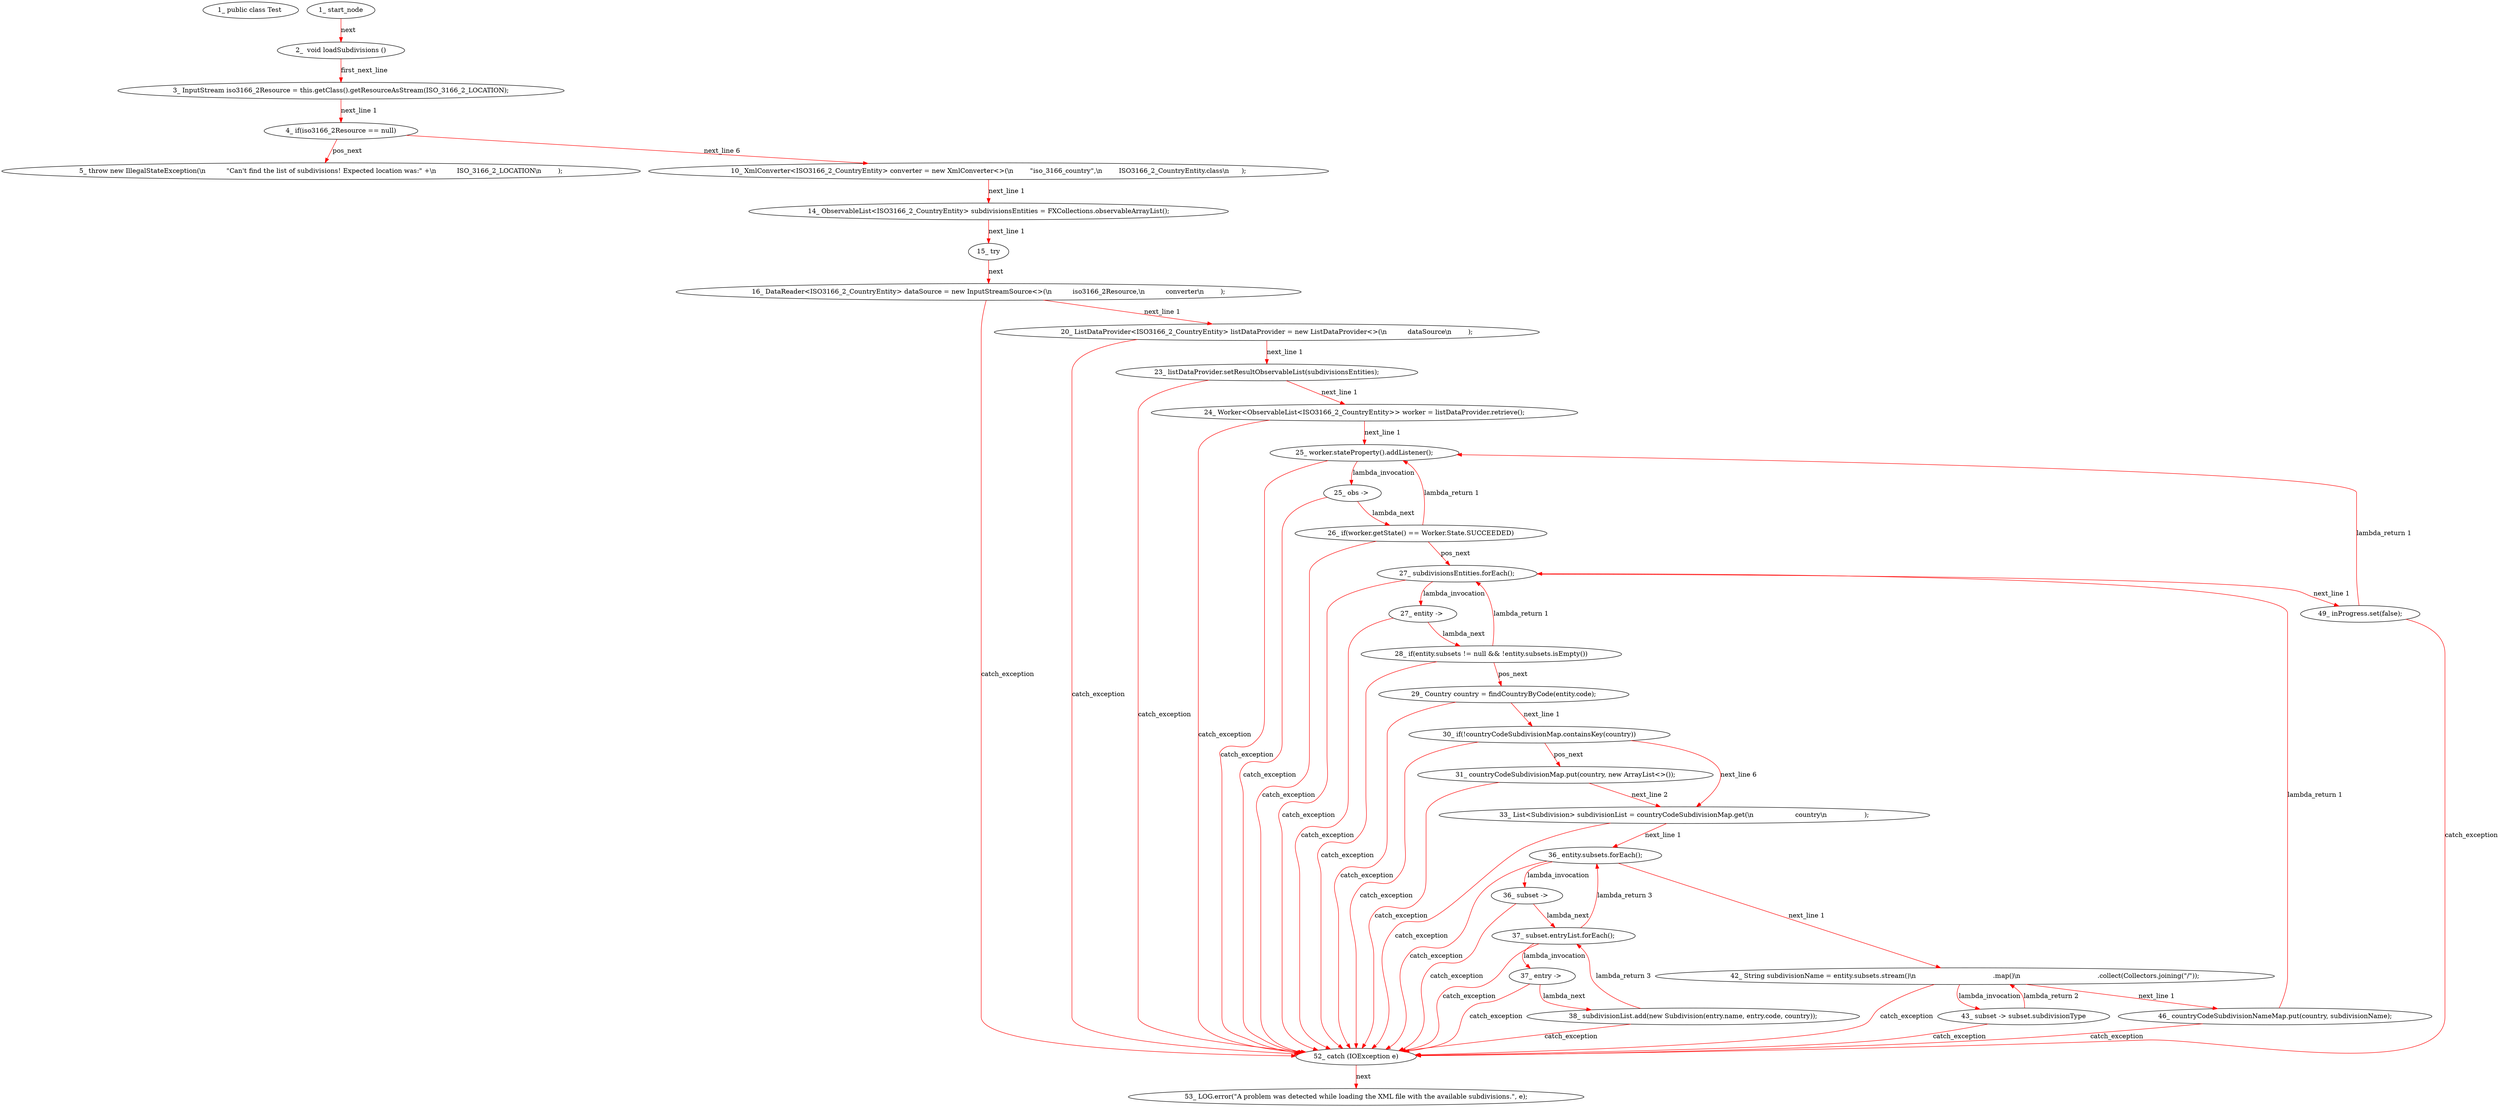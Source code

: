 digraph  {
6 [label="1_\ public\ class\ Test\ ", type_label=class_declaration];
10 [label="2_\ \ void\ loadSubdivisions\ \(\)", type_label=method_declaration];
15 [label="3_\ InputStream\ iso3166_2Resource\ =\ this\.getClass\(\)\.getResourceAsStream\(ISO_3166_2_LOCATION\);", type_label=expression_statement];
27 [label="4_\ if\(iso3166_2Resource\ ==\ null\)", type_label=if];
33 [label="5_\ throw\ new\ IllegalStateException\(\\n\ \ \ \ \ \ \ \ \ \ \"Can't\ find\ the\ list\ of\ subdivisions!\ Expected\ location\ was:\"\ \+\\n\ \ \ \ \ \ \ \ \ \ ISO_3166_2_LOCATION\\n\ \ \ \ \ \ \ \ \);", type_label=expression_statement];
40 [label="10_\ XmlConverter<ISO3166_2_CountryEntity>\ converter\ =\ new\ XmlConverter<>\(\\n\ \ \ \ \ \ \ \ \"iso_3166_country\",\\n\ \ \ \ \ \ \ \ ISO3166_2_CountryEntity\.class\\n\ \ \ \ \ \ \);", type_label=expression_statement];
55 [label="14_\ ObservableList<ISO3166_2_CountryEntity>\ subdivisionsEntities\ =\ FXCollections\.observableArrayList\(\);", type_label=expression_statement];
66 [label="15_\ try", type_label=try];
68 [label="16_\ DataReader<ISO3166_2_CountryEntity>\ dataSource\ =\ new\ InputStreamSource<>\(\\n\ \ \ \ \ \ \ \ \ \ iso3166_2Resource,\\n\ \ \ \ \ \ \ \ \ \ converter\\n\ \ \ \ \ \ \ \ \);", type_label=expression_statement];
82 [label="20_\ ListDataProvider<ISO3166_2_CountryEntity>\ listDataProvider\ =\ new\ ListDataProvider<>\(\\n\ \ \ \ \ \ \ \ \ \ dataSource\\n\ \ \ \ \ \ \ \ \);", type_label=expression_statement];
95 [label="23_\ listDataProvider\.setResultObservableList\(subdivisionsEntities\);", type_label=expression_statement];
101 [label="24_\ Worker<ObservableList<ISO3166_2_CountryEntity>>\ worker\ =\ listDataProvider\.retrieve\(\);", type_label=expression_statement];
115 [label="25_\ worker\.stateProperty\(\)\.addListener\(\);", type_label=expression_statement];
123 [label="25_\ obs\ \->\ ", type_label=expression_statement];
126 [label="26_\ if\(worker\.getState\(\)\ ==\ Worker\.State\.SUCCEEDED\)", type_label=if];
139 [label="27_\ subdivisionsEntities\.forEach\(\);", type_label=expression_statement];
144 [label="27_\ entity\ \->\ ", type_label=expression_statement];
147 [label="28_\ if\(entity\.subsets\ !=\ null\ \&\&\ !entity\.subsets\.isEmpty\(\)\)", type_label=if];
163 [label="29_\ Country\ country\ =\ findCountryByCode\(entity\.code\);", type_label=expression_statement];
173 [label="30_\ if\(!countryCodeSubdivisionMap\.containsKey\(country\)\)", type_label=if];
182 [label="31_\ countryCodeSubdivisionMap\.put\(country,\ new\ ArrayList<>\(\)\);", type_label=expression_statement];
193 [label="33_\ List<Subdivision>\ subdivisionList\ =\ countryCodeSubdivisionMap\.get\(\\n\ \ \ \ \ \ \ \ \ \ \ \ \ \ \ \ \ \ \ \ country\\n\ \ \ \ \ \ \ \ \ \ \ \ \ \ \ \ \ \ \);", type_label=expression_statement];
205 [label="36_\ entity\.subsets\.forEach\(\);", type_label=expression_statement];
212 [label="36_\ subset\ \->\ ", type_label=expression_statement];
215 [label="37_\ subset\.entryList\.forEach\(\);", type_label=expression_statement];
222 [label="37_\ entry\ \->\ ", type_label=expression_statement];
225 [label="38_\ subdivisionList\.add\(new\ Subdivision\(entry\.name,\ entry\.code,\ country\)\);", type_label=expression_statement];
240 [label="42_\ String\ subdivisionName\ =\ entity\.subsets\.stream\(\)\\n\ \ \ \ \ \ \ \ \ \ \ \ \ \ \ \ \ \ \ \ \ \ \ \ \ \ \ \ \ \ \ \ \ \ \ \ \ \.map\(\)\\n\ \ \ \ \ \ \ \ \ \ \ \ \ \ \ \ \ \ \ \ \ \ \ \ \ \ \ \ \ \ \ \ \ \ \ \ \ \.collect\(Collectors\.joining\(\"/\"\)\);", type_label=expression_statement];
254 [label="43_\ subset\ \->\ subset\.subdivisionType", type_label=expression_statement];
266 [label="46_\ countryCodeSubdivisionNameMap\.put\(country,\ subdivisionName\);", type_label=expression_statement];
273 [label="49_\ inProgress\.set\(false\);", type_label=expression_statement];
279 [label="52_\ catch\ \(IOException\ e\)", type_label=catch];
285 [label="53_\ LOG\.error\(\"A\ problem\ was\ detected\ while\ loading\ the\ XML\ file\ with\ the\ available\ subdivisions\.\",\ e\);", type_label=expression_statement];
1 [label="1_\ start_node", type_label=start];
10 -> 15  [color=red, controlflow_type=first_next_line, edge_type=CFG_edge, key=0, label=first_next_line];
15 -> 27  [color=red, controlflow_type="next_line 1", edge_type=CFG_edge, key=0, label="next_line 1"];
27 -> 33  [color=red, controlflow_type=pos_next, edge_type=CFG_edge, key=0, label=pos_next];
27 -> 40  [color=red, controlflow_type="next_line 6", edge_type=CFG_edge, key=0, label="next_line 6"];
40 -> 55  [color=red, controlflow_type="next_line 1", edge_type=CFG_edge, key=0, label="next_line 1"];
55 -> 66  [color=red, controlflow_type="next_line 1", edge_type=CFG_edge, key=0, label="next_line 1"];
66 -> 68  [color=red, controlflow_type=next, edge_type=CFG_edge, key=0, label=next];
68 -> 82  [color=red, controlflow_type="next_line 1", edge_type=CFG_edge, key=0, label="next_line 1"];
68 -> 279  [color=red, controlflow_type=catch_exception, edge_type=CFG_edge, key=0, label=catch_exception];
82 -> 95  [color=red, controlflow_type="next_line 1", edge_type=CFG_edge, key=0, label="next_line 1"];
82 -> 279  [color=red, controlflow_type=catch_exception, edge_type=CFG_edge, key=0, label=catch_exception];
95 -> 101  [color=red, controlflow_type="next_line 1", edge_type=CFG_edge, key=0, label="next_line 1"];
95 -> 279  [color=red, controlflow_type=catch_exception, edge_type=CFG_edge, key=0, label=catch_exception];
101 -> 115  [color=red, controlflow_type="next_line 1", edge_type=CFG_edge, key=0, label="next_line 1"];
101 -> 279  [color=red, controlflow_type=catch_exception, edge_type=CFG_edge, key=0, label=catch_exception];
115 -> 279  [color=red, controlflow_type=catch_exception, edge_type=CFG_edge, key=0, label=catch_exception];
115 -> 123  [color=red, controlflow_type=lambda_invocation, edge_type=CFG_edge, key=0, label=lambda_invocation];
123 -> 279  [color=red, controlflow_type=catch_exception, edge_type=CFG_edge, key=0, label=catch_exception];
123 -> 126  [color=red, controlflow_type=lambda_next, edge_type=CFG_edge, key=0, label=lambda_next];
126 -> 279  [color=red, controlflow_type=catch_exception, edge_type=CFG_edge, key=0, label=catch_exception];
126 -> 139  [color=red, controlflow_type=pos_next, edge_type=CFG_edge, key=0, label=pos_next];
126 -> 115  [color=red, controlflow_type="lambda_return 1", edge_type=CFG_edge, key=0, label="lambda_return 1"];
139 -> 273  [color=red, controlflow_type="next_line 1", edge_type=CFG_edge, key=0, label="next_line 1"];
139 -> 279  [color=red, controlflow_type=catch_exception, edge_type=CFG_edge, key=0, label=catch_exception];
139 -> 144  [color=red, controlflow_type=lambda_invocation, edge_type=CFG_edge, key=0, label=lambda_invocation];
144 -> 279  [color=red, controlflow_type=catch_exception, edge_type=CFG_edge, key=0, label=catch_exception];
144 -> 147  [color=red, controlflow_type=lambda_next, edge_type=CFG_edge, key=0, label=lambda_next];
147 -> 279  [color=red, controlflow_type=catch_exception, edge_type=CFG_edge, key=0, label=catch_exception];
147 -> 163  [color=red, controlflow_type=pos_next, edge_type=CFG_edge, key=0, label=pos_next];
147 -> 139  [color=red, controlflow_type="lambda_return 1", edge_type=CFG_edge, key=0, label="lambda_return 1"];
163 -> 173  [color=red, controlflow_type="next_line 1", edge_type=CFG_edge, key=0, label="next_line 1"];
163 -> 279  [color=red, controlflow_type=catch_exception, edge_type=CFG_edge, key=0, label=catch_exception];
173 -> 279  [color=red, controlflow_type=catch_exception, edge_type=CFG_edge, key=0, label=catch_exception];
173 -> 182  [color=red, controlflow_type=pos_next, edge_type=CFG_edge, key=0, label=pos_next];
173 -> 193  [color=red, controlflow_type="next_line 6", edge_type=CFG_edge, key=0, label="next_line 6"];
182 -> 279  [color=red, controlflow_type=catch_exception, edge_type=CFG_edge, key=0, label=catch_exception];
182 -> 193  [color=red, controlflow_type="next_line 2", edge_type=CFG_edge, key=0, label="next_line 2"];
193 -> 205  [color=red, controlflow_type="next_line 1", edge_type=CFG_edge, key=0, label="next_line 1"];
193 -> 279  [color=red, controlflow_type=catch_exception, edge_type=CFG_edge, key=0, label=catch_exception];
205 -> 240  [color=red, controlflow_type="next_line 1", edge_type=CFG_edge, key=0, label="next_line 1"];
205 -> 279  [color=red, controlflow_type=catch_exception, edge_type=CFG_edge, key=0, label=catch_exception];
205 -> 212  [color=red, controlflow_type=lambda_invocation, edge_type=CFG_edge, key=0, label=lambda_invocation];
212 -> 279  [color=red, controlflow_type=catch_exception, edge_type=CFG_edge, key=0, label=catch_exception];
212 -> 215  [color=red, controlflow_type=lambda_next, edge_type=CFG_edge, key=0, label=lambda_next];
215 -> 279  [color=red, controlflow_type=catch_exception, edge_type=CFG_edge, key=0, label=catch_exception];
215 -> 205  [color=red, controlflow_type="lambda_return 3", edge_type=CFG_edge, key=0, label="lambda_return 3"];
215 -> 222  [color=red, controlflow_type=lambda_invocation, edge_type=CFG_edge, key=0, label=lambda_invocation];
222 -> 279  [color=red, controlflow_type=catch_exception, edge_type=CFG_edge, key=0, label=catch_exception];
222 -> 225  [color=red, controlflow_type=lambda_next, edge_type=CFG_edge, key=0, label=lambda_next];
225 -> 279  [color=red, controlflow_type=catch_exception, edge_type=CFG_edge, key=0, label=catch_exception];
225 -> 215  [color=red, controlflow_type="lambda_return 3", edge_type=CFG_edge, key=0, label="lambda_return 3"];
240 -> 266  [color=red, controlflow_type="next_line 1", edge_type=CFG_edge, key=0, label="next_line 1"];
240 -> 279  [color=red, controlflow_type=catch_exception, edge_type=CFG_edge, key=0, label=catch_exception];
240 -> 254  [color=red, controlflow_type=lambda_invocation, edge_type=CFG_edge, key=0, label=lambda_invocation];
254 -> 279  [color=red, controlflow_type=catch_exception, edge_type=CFG_edge, key=0, label=catch_exception];
254 -> 240  [color=red, controlflow_type="lambda_return 2", edge_type=CFG_edge, key=0, label="lambda_return 2"];
266 -> 279  [color=red, controlflow_type=catch_exception, edge_type=CFG_edge, key=0, label=catch_exception];
266 -> 139  [color=red, controlflow_type="lambda_return 1", edge_type=CFG_edge, key=0, label="lambda_return 1"];
273 -> 279  [color=red, controlflow_type=catch_exception, edge_type=CFG_edge, key=0, label=catch_exception];
273 -> 115  [color=red, controlflow_type="lambda_return 1", edge_type=CFG_edge, key=0, label="lambda_return 1"];
279 -> 285  [color=red, controlflow_type=next, edge_type=CFG_edge, key=0, label=next];
1 -> 10  [color=red, controlflow_type=next, edge_type=CFG_edge, key=0, label=next];
}
